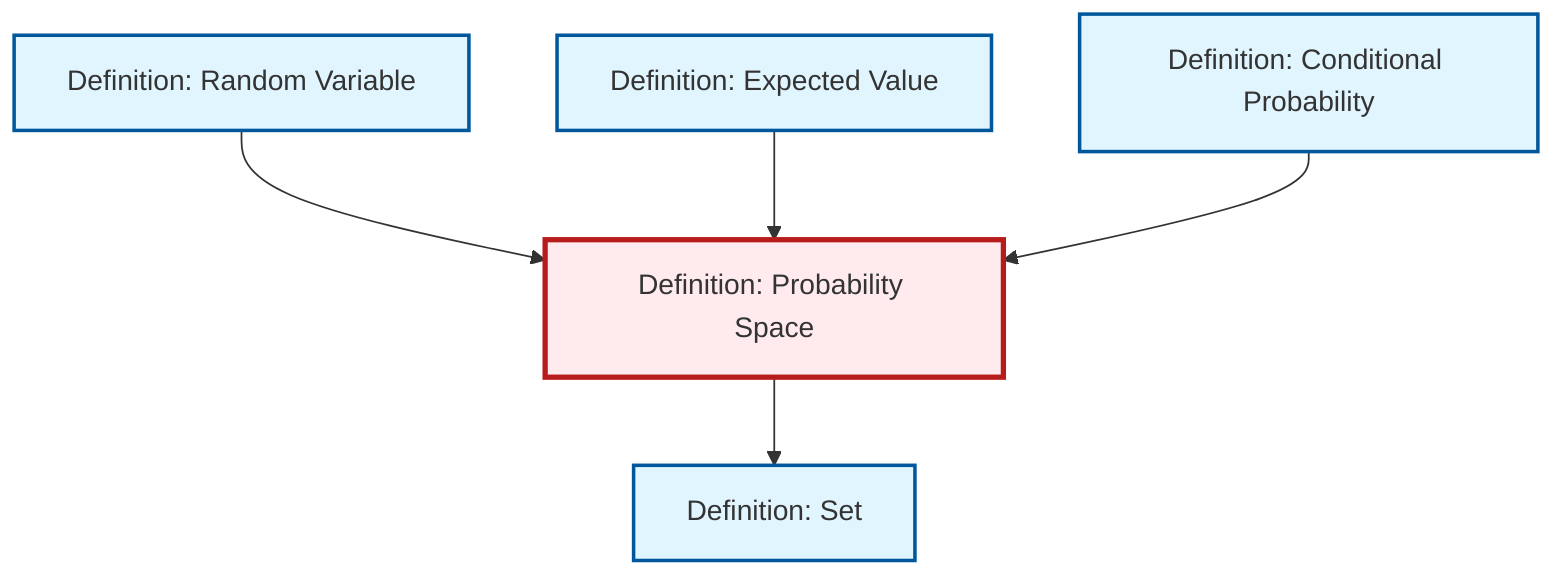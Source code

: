 graph TD
    classDef definition fill:#e1f5fe,stroke:#01579b,stroke-width:2px
    classDef theorem fill:#f3e5f5,stroke:#4a148c,stroke-width:2px
    classDef axiom fill:#fff3e0,stroke:#e65100,stroke-width:2px
    classDef example fill:#e8f5e9,stroke:#1b5e20,stroke-width:2px
    classDef current fill:#ffebee,stroke:#b71c1c,stroke-width:3px
    def-expectation["Definition: Expected Value"]:::definition
    def-probability-space["Definition: Probability Space"]:::definition
    def-random-variable["Definition: Random Variable"]:::definition
    def-set["Definition: Set"]:::definition
    def-conditional-probability["Definition: Conditional Probability"]:::definition
    def-probability-space --> def-set
    def-random-variable --> def-probability-space
    def-expectation --> def-probability-space
    def-conditional-probability --> def-probability-space
    class def-probability-space current